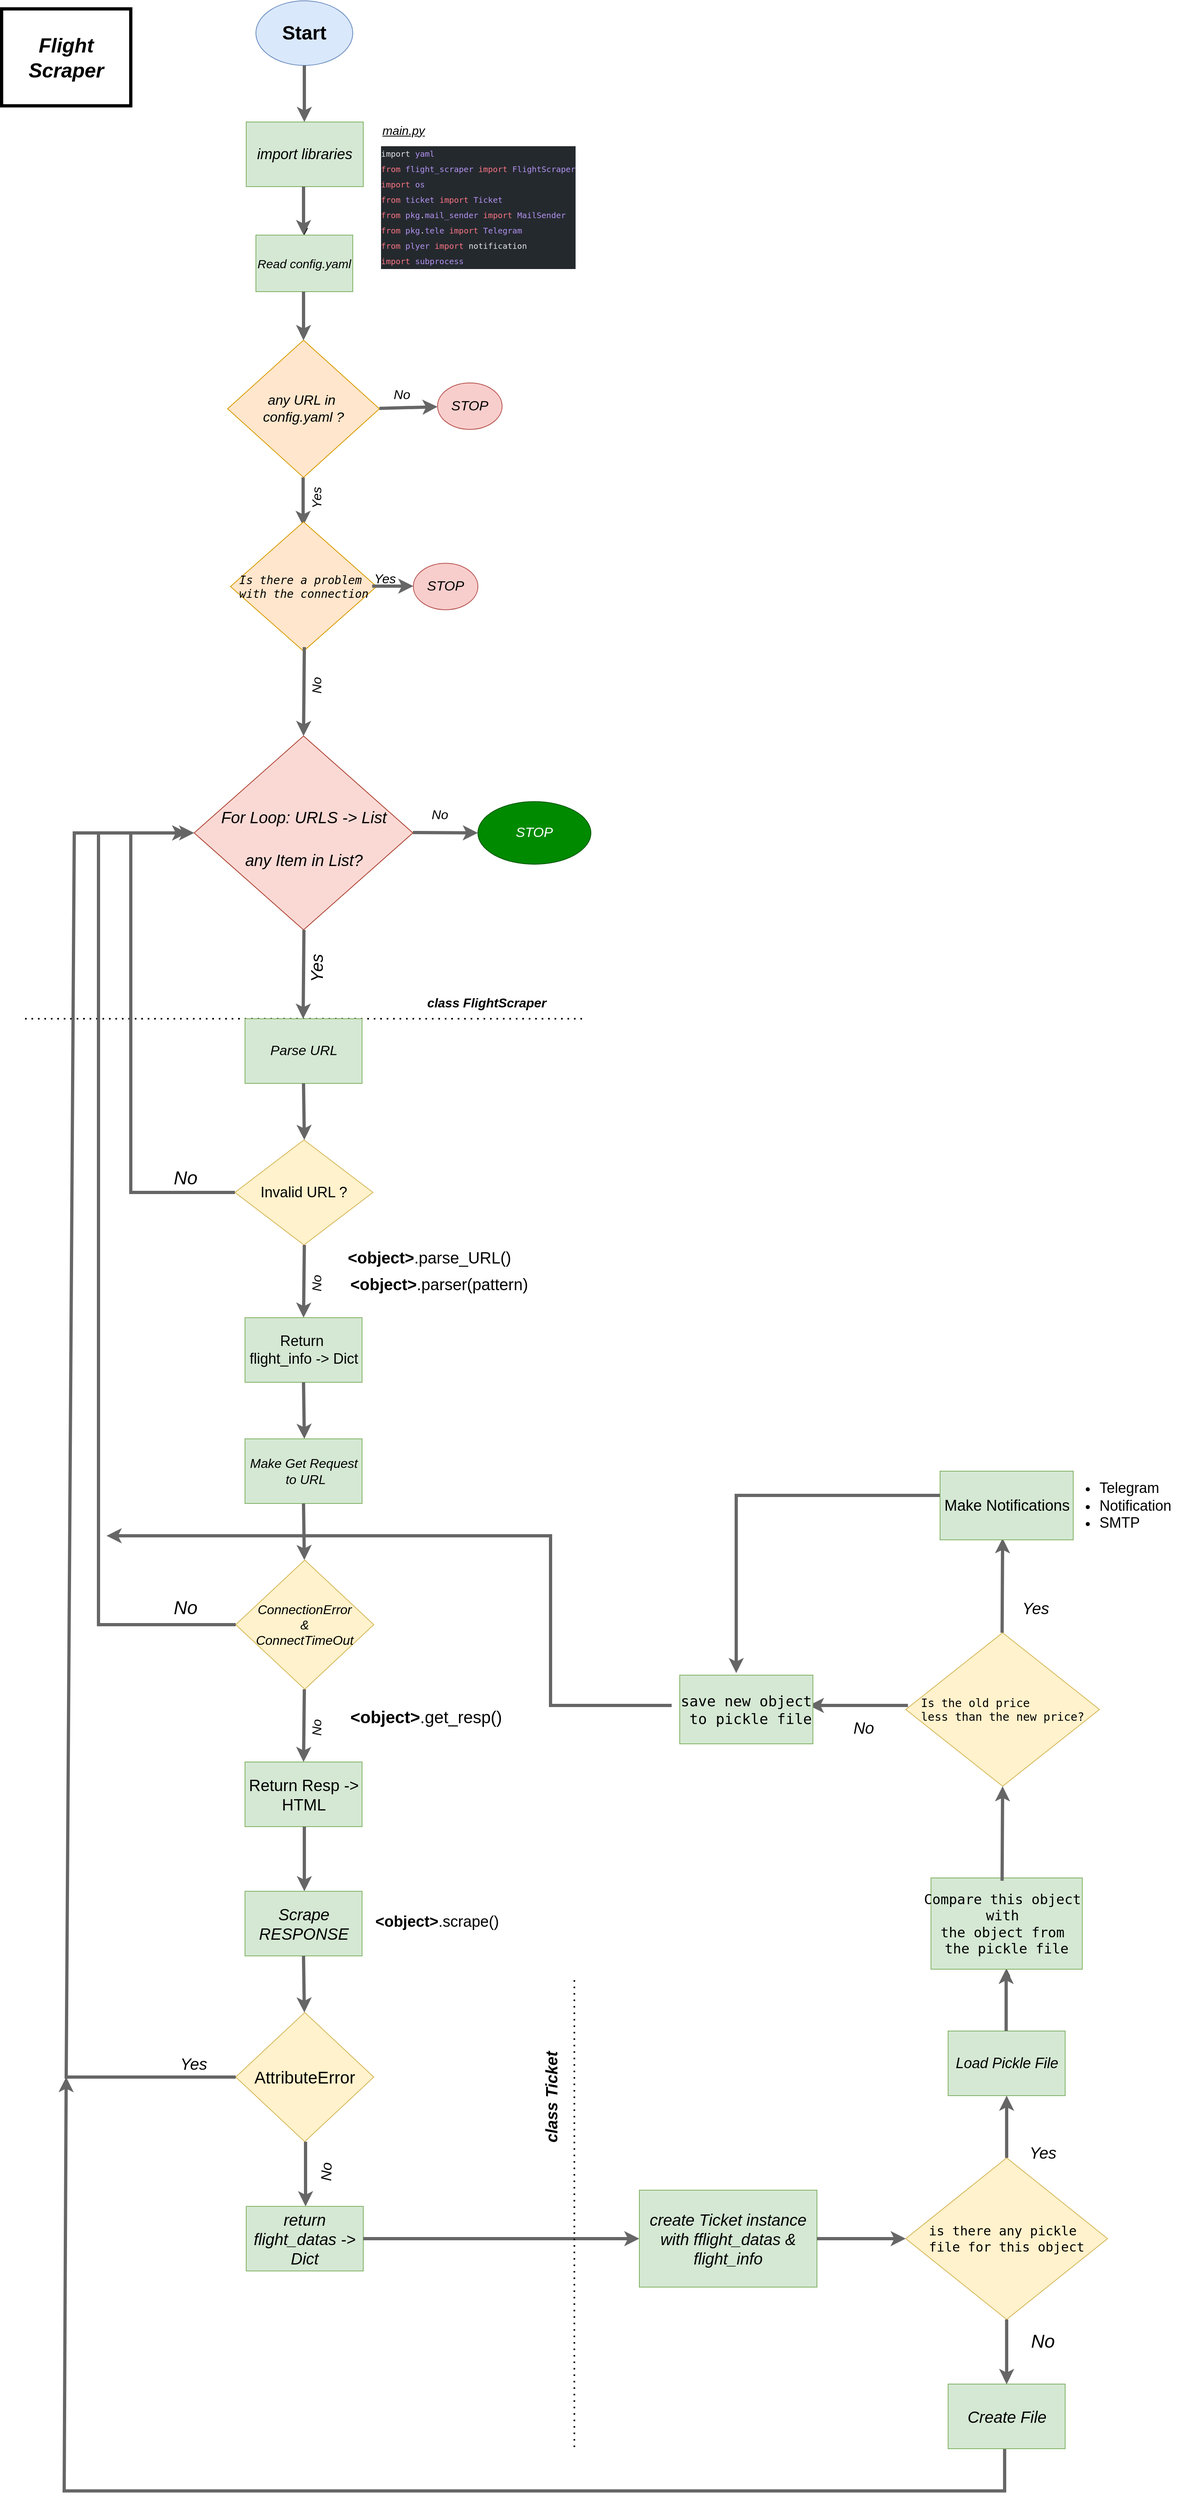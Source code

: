 <mxfile version="21.6.8" type="google">
  <diagram name="Page-1" id="2a216829-ef6e-dabb-86c1-c78162f3ba2b">
    <mxGraphModel dx="1793" dy="943" grid="1" gridSize="10" guides="1" tooltips="1" connect="1" arrows="1" fold="1" page="1" pageScale="1" pageWidth="850" pageHeight="1100" background="none" math="0" shadow="0">
      <root>
        <mxCell id="0" />
        <mxCell id="1" parent="0" />
        <mxCell id="QVT9r7TfIq9OLSZIdiuD-1" value="&lt;h2 style=&quot;font-size: 19px;&quot;&gt;&lt;font style=&quot;font-size: 24px;&quot;&gt;Start&lt;/font&gt;&lt;/h2&gt;" style="ellipse;whiteSpace=wrap;html=1;fillColor=#dae8fc;strokeColor=#6c8ebf;" vertex="1" parent="1">
          <mxGeometry x="365" y="20" width="120" height="80" as="geometry" />
        </mxCell>
        <mxCell id="QVT9r7TfIq9OLSZIdiuD-2" value="" style="endArrow=classic;html=1;rounded=0;exitX=0.5;exitY=1;exitDx=0;exitDy=0;fillColor=#f5f5f5;strokeColor=#666666;strokeWidth=4;" edge="1" parent="1" source="QVT9r7TfIq9OLSZIdiuD-1">
          <mxGeometry width="50" height="50" relative="1" as="geometry">
            <mxPoint x="370" y="300" as="sourcePoint" />
            <mxPoint x="425" y="170" as="targetPoint" />
          </mxGeometry>
        </mxCell>
        <mxCell id="QVT9r7TfIq9OLSZIdiuD-8" value="" style="edgeStyle=orthogonalEdgeStyle;rounded=0;orthogonalLoop=1;jettySize=auto;html=1;" edge="1" parent="1" source="QVT9r7TfIq9OLSZIdiuD-3" target="QVT9r7TfIq9OLSZIdiuD-6">
          <mxGeometry relative="1" as="geometry" />
        </mxCell>
        <mxCell id="QVT9r7TfIq9OLSZIdiuD-3" value="&lt;font style=&quot;font-size: 18px;&quot;&gt;&lt;i&gt;import libraries&lt;/i&gt;&lt;/font&gt;" style="rounded=0;whiteSpace=wrap;html=1;fillColor=#d5e8d4;strokeColor=#82b366;" vertex="1" parent="1">
          <mxGeometry x="353" y="170" width="145" height="80" as="geometry" />
        </mxCell>
        <mxCell id="QVT9r7TfIq9OLSZIdiuD-4" value="" style="endArrow=classic;html=1;rounded=0;exitX=0.5;exitY=1;exitDx=0;exitDy=0;fillColor=#f5f5f5;strokeColor=#666666;strokeWidth=4;" edge="1" parent="1">
          <mxGeometry width="50" height="50" relative="1" as="geometry">
            <mxPoint x="424" y="250" as="sourcePoint" />
            <mxPoint x="424" y="310" as="targetPoint" />
          </mxGeometry>
        </mxCell>
        <mxCell id="QVT9r7TfIq9OLSZIdiuD-5" value="&lt;h1 align=&quot;center&quot;&gt;&lt;font size=&quot;1&quot;&gt;&lt;i style=&quot;font-size: 25px;&quot;&gt;Flight Scraper&lt;/i&gt;&lt;/font&gt;&lt;/h1&gt;" style="text;align=center;verticalAlign=middle;spacingLeft=4;spacingRight=4;overflow=hidden;points=[[0,0.5],[1,0.5]];portConstraint=eastwest;rotatable=0;whiteSpace=wrap;html=1;strokeWidth=4;strokeColor=default;" vertex="1" parent="1">
          <mxGeometry x="50" y="30" width="160" height="120" as="geometry" />
        </mxCell>
        <mxCell id="QVT9r7TfIq9OLSZIdiuD-11" value="" style="edgeStyle=orthogonalEdgeStyle;rounded=0;orthogonalLoop=1;jettySize=auto;html=1;" edge="1" parent="1" source="QVT9r7TfIq9OLSZIdiuD-6" target="QVT9r7TfIq9OLSZIdiuD-7">
          <mxGeometry relative="1" as="geometry" />
        </mxCell>
        <mxCell id="QVT9r7TfIq9OLSZIdiuD-6" value="&lt;i style=&quot;font-size: 15px;&quot;&gt;Read config.yaml&lt;br&gt;&lt;/i&gt;" style="rounded=0;whiteSpace=wrap;html=1;fillColor=#d5e8d4;strokeColor=#82b366;" vertex="1" parent="1">
          <mxGeometry x="365" y="310" width="120" height="70" as="geometry" />
        </mxCell>
        <mxCell id="QVT9r7TfIq9OLSZIdiuD-7" value="&lt;div style=&quot;font-size: 17px;&quot;&gt;&lt;font style=&quot;font-size: 17px;&quot;&gt;&lt;i&gt;&lt;font style=&quot;font-size: 17px;&quot;&gt;any URL in&amp;nbsp;&lt;/font&gt;&lt;/i&gt;&lt;/font&gt;&lt;/div&gt;&lt;div style=&quot;font-size: 17px;&quot;&gt;&lt;font style=&quot;font-size: 17px;&quot;&gt;&lt;i&gt;&lt;font style=&quot;font-size: 17px;&quot;&gt;config.yaml ?&lt;/font&gt;&lt;/i&gt;&lt;/font&gt;&lt;/div&gt;" style="rhombus;whiteSpace=wrap;html=1;fillColor=#ffe6cc;strokeColor=#d79b00;" vertex="1" parent="1">
          <mxGeometry x="330" y="440" width="188" height="170" as="geometry" />
        </mxCell>
        <mxCell id="QVT9r7TfIq9OLSZIdiuD-9" value="" style="endArrow=classic;html=1;rounded=0;exitX=0.5;exitY=1;exitDx=0;exitDy=0;fillColor=#f5f5f5;strokeColor=#666666;strokeWidth=4;" edge="1" parent="1">
          <mxGeometry width="50" height="50" relative="1" as="geometry">
            <mxPoint x="424" y="380" as="sourcePoint" />
            <mxPoint x="424" y="440" as="targetPoint" />
          </mxGeometry>
        </mxCell>
        <mxCell id="QVT9r7TfIq9OLSZIdiuD-12" value="" style="endArrow=classic;html=1;rounded=0;exitX=0.5;exitY=1;exitDx=0;exitDy=0;fillColor=#f5f5f5;strokeColor=#666666;strokeWidth=4;entryX=1;entryY=0.75;entryDx=0;entryDy=0;" edge="1" parent="1">
          <mxGeometry width="50" height="50" relative="1" as="geometry">
            <mxPoint x="518" y="524.5" as="sourcePoint" />
            <mxPoint x="590" y="522.5" as="targetPoint" />
          </mxGeometry>
        </mxCell>
        <mxCell id="QVT9r7TfIq9OLSZIdiuD-16" value="&lt;font style=&quot;font-size: 17px;&quot;&gt;&lt;i&gt;STOP&lt;/i&gt;&lt;/font&gt;" style="ellipse;whiteSpace=wrap;html=1;fillColor=#f8cecc;strokeColor=#b85450;" vertex="1" parent="1">
          <mxGeometry x="590" y="493" width="80" height="57.5" as="geometry" />
        </mxCell>
        <mxCell id="QVT9r7TfIq9OLSZIdiuD-17" value="&lt;div style=&quot;color: rgb(225, 228, 232); background-color: rgb(36, 41, 46); font-family: &amp;quot;Droid Sans Mono&amp;quot;, &amp;quot;monospace&amp;quot;, monospace; font-weight: normal; line-height: 19px; font-size: 10px;&quot;&gt;&lt;div align=&quot;left&quot;&gt;&lt;font style=&quot;font-size: 10px;&quot;&gt;import&lt;span style=&quot;color: #e1e4e8;&quot;&gt; &lt;/span&gt;&lt;span style=&quot;color: #b392f0;&quot;&gt;yaml&lt;/span&gt;&lt;/font&gt;&lt;/div&gt;&lt;div align=&quot;left&quot;&gt;&lt;font style=&quot;font-size: 10px;&quot;&gt;&lt;span style=&quot;color: #f97583;&quot;&gt;from&lt;/span&gt;&lt;span style=&quot;color: #e1e4e8;&quot;&gt; &lt;/span&gt;&lt;span style=&quot;color: #b392f0;&quot;&gt;flight_scraper&lt;/span&gt;&lt;span style=&quot;color: #e1e4e8;&quot;&gt; &lt;/span&gt;&lt;span style=&quot;color: #f97583;&quot;&gt;import&lt;/span&gt;&lt;span style=&quot;color: #e1e4e8;&quot;&gt; &lt;/span&gt;&lt;span style=&quot;color: #b392f0;&quot;&gt;FlightScraper&lt;/span&gt;&lt;/font&gt;&lt;/div&gt;&lt;div align=&quot;left&quot;&gt;&lt;font style=&quot;font-size: 10px;&quot;&gt;&lt;span style=&quot;color: #f97583;&quot;&gt;import&lt;/span&gt;&lt;span style=&quot;color: #e1e4e8;&quot;&gt; &lt;/span&gt;&lt;span style=&quot;color: #b392f0;&quot;&gt;os&lt;/span&gt;&lt;/font&gt;&lt;/div&gt;&lt;div align=&quot;left&quot;&gt;&lt;font style=&quot;font-size: 10px;&quot;&gt;&lt;span style=&quot;color: #f97583;&quot;&gt;from&lt;/span&gt;&lt;span style=&quot;color: #e1e4e8;&quot;&gt; &lt;/span&gt;&lt;span style=&quot;color: #b392f0;&quot;&gt;ticket&lt;/span&gt;&lt;span style=&quot;color: #e1e4e8;&quot;&gt; &lt;/span&gt;&lt;span style=&quot;color: #f97583;&quot;&gt;import&lt;/span&gt;&lt;span style=&quot;color: #e1e4e8;&quot;&gt; &lt;/span&gt;&lt;span style=&quot;color: #b392f0;&quot;&gt;Ticket&lt;/span&gt;&lt;/font&gt;&lt;/div&gt;&lt;div align=&quot;left&quot;&gt;&lt;font style=&quot;font-size: 10px;&quot;&gt;&lt;span style=&quot;color: #f97583;&quot;&gt;from&lt;/span&gt;&lt;span style=&quot;color: #e1e4e8;&quot;&gt; &lt;/span&gt;&lt;span style=&quot;color: #b392f0;&quot;&gt;pkg&lt;/span&gt;&lt;span style=&quot;color: #e1e4e8;&quot;&gt;.&lt;/span&gt;&lt;span style=&quot;color: #b392f0;&quot;&gt;mail_sender&lt;/span&gt;&lt;span style=&quot;color: #e1e4e8;&quot;&gt; &lt;/span&gt;&lt;span style=&quot;color: #f97583;&quot;&gt;import&lt;/span&gt;&lt;span style=&quot;color: #e1e4e8;&quot;&gt; &lt;/span&gt;&lt;span style=&quot;color: #b392f0;&quot;&gt;MailSender&lt;/span&gt;&lt;/font&gt;&lt;/div&gt;&lt;div align=&quot;left&quot;&gt;&lt;font style=&quot;font-size: 10px;&quot;&gt;&lt;span style=&quot;color: #f97583;&quot;&gt;from&lt;/span&gt;&lt;span style=&quot;color: #e1e4e8;&quot;&gt; &lt;/span&gt;&lt;span style=&quot;color: #b392f0;&quot;&gt;pkg&lt;/span&gt;&lt;span style=&quot;color: #e1e4e8;&quot;&gt;.&lt;/span&gt;&lt;span style=&quot;color: #b392f0;&quot;&gt;tele&lt;/span&gt;&lt;span style=&quot;color: #e1e4e8;&quot;&gt; &lt;/span&gt;&lt;span style=&quot;color: #f97583;&quot;&gt;import&lt;/span&gt;&lt;span style=&quot;color: #e1e4e8;&quot;&gt; &lt;/span&gt;&lt;span style=&quot;color: #b392f0;&quot;&gt;Telegram&lt;/span&gt;&lt;/font&gt;&lt;/div&gt;&lt;div align=&quot;left&quot;&gt;&lt;font style=&quot;font-size: 10px;&quot;&gt;&lt;span style=&quot;color: #f97583;&quot;&gt;from&lt;/span&gt;&lt;span style=&quot;color: #e1e4e8;&quot;&gt; &lt;/span&gt;&lt;span style=&quot;color: #b392f0;&quot;&gt;plyer&lt;/span&gt;&lt;span style=&quot;color: #e1e4e8;&quot;&gt; &lt;/span&gt;&lt;span style=&quot;color: #f97583;&quot;&gt;import&lt;/span&gt;&lt;span style=&quot;color: #e1e4e8;&quot;&gt; &lt;/span&gt;&lt;span style=&quot;color: #e1e4e8;&quot;&gt;notification&lt;/span&gt;&lt;/font&gt;&lt;/div&gt;&lt;div align=&quot;left&quot;&gt;&lt;font style=&quot;font-size: 10px;&quot;&gt;&lt;span style=&quot;color: #f97583;&quot;&gt;import&lt;/span&gt;&lt;span style=&quot;color: #e1e4e8;&quot;&gt; &lt;/span&gt;&lt;span style=&quot;color: #b392f0;&quot;&gt;subprocess&lt;/span&gt;&lt;/font&gt;&lt;/div&gt;&lt;/div&gt;" style="text;html=1;align=center;verticalAlign=middle;whiteSpace=wrap;rounded=0;" vertex="1" parent="1">
          <mxGeometry x="447.5" y="270" width="385" height="10" as="geometry" />
        </mxCell>
        <mxCell id="QVT9r7TfIq9OLSZIdiuD-19" value="&lt;font size=&quot;1&quot;&gt;&lt;i style=&quot;font-size: 16px;&quot;&gt;Yes&lt;/i&gt;&lt;/font&gt;" style="text;html=1;strokeColor=none;fillColor=none;align=center;verticalAlign=middle;whiteSpace=wrap;rounded=0;rotation=-90;" vertex="1" parent="1">
          <mxGeometry x="400" y="620" width="80" height="30" as="geometry" />
        </mxCell>
        <mxCell id="QVT9r7TfIq9OLSZIdiuD-20" value="" style="endArrow=classic;html=1;rounded=0;exitX=0.5;exitY=1;exitDx=0;exitDy=0;fillColor=#f5f5f5;strokeColor=#666666;strokeWidth=4;" edge="1" parent="1">
          <mxGeometry width="50" height="50" relative="1" as="geometry">
            <mxPoint x="423.5" y="610" as="sourcePoint" />
            <mxPoint x="423.5" y="670" as="targetPoint" />
          </mxGeometry>
        </mxCell>
        <mxCell id="QVT9r7TfIq9OLSZIdiuD-22" value="&lt;font style=&quot;font-size: 15px;&quot;&gt;&lt;i&gt;&lt;u&gt;main.py&lt;/u&gt;&lt;/i&gt;&lt;/font&gt;" style="text;html=1;strokeColor=none;fillColor=none;align=center;verticalAlign=middle;whiteSpace=wrap;rounded=0;" vertex="1" parent="1">
          <mxGeometry x="518" y="160" width="60" height="40" as="geometry" />
        </mxCell>
        <mxCell id="QVT9r7TfIq9OLSZIdiuD-23" value="" style="endArrow=none;dashed=1;html=1;dashPattern=1 3;strokeWidth=2;rounded=0;" edge="1" parent="1">
          <mxGeometry width="50" height="50" relative="1" as="geometry">
            <mxPoint x="79" y="1280" as="sourcePoint" />
            <mxPoint x="769" y="1280" as="targetPoint" />
          </mxGeometry>
        </mxCell>
        <mxCell id="QVT9r7TfIq9OLSZIdiuD-24" value="&lt;h2&gt;&lt;b&gt;&lt;i&gt;&lt;font style=&quot;font-size: 16px;&quot;&gt;class FlightScraper&lt;/font&gt;&lt;/i&gt;&lt;/b&gt;&lt;/h2&gt;" style="text;html=1;strokeColor=none;fillColor=none;align=center;verticalAlign=middle;whiteSpace=wrap;rounded=0;" vertex="1" parent="1">
          <mxGeometry x="550" y="1244.5" width="202" height="30" as="geometry" />
        </mxCell>
        <mxCell id="QVT9r7TfIq9OLSZIdiuD-25" value="&lt;pre dir=&quot;ltr&quot; style=&quot;text-align: left; font-size: 14px;&quot; id=&quot;tw-target-text&quot; data-placeholder=&quot;Translation&quot; class=&quot;tw-data-text tw-text-large tw-ta&quot;&gt;&lt;i&gt;&lt;font style=&quot;font-size: 14px;&quot;&gt;Is there a problem &lt;br&gt;with the connection&lt;/font&gt;&lt;/i&gt;&lt;/pre&gt;" style="rhombus;whiteSpace=wrap;html=1;fillColor=#ffe6cc;strokeColor=#d79b00;" vertex="1" parent="1">
          <mxGeometry x="333.5" y="665" width="181" height="160" as="geometry" />
        </mxCell>
        <mxCell id="QVT9r7TfIq9OLSZIdiuD-27" value="&lt;font size=&quot;1&quot;&gt;&lt;i style=&quot;font-size: 16px;&quot;&gt;Yes&lt;/i&gt;&lt;/font&gt;" style="text;html=1;strokeColor=none;fillColor=none;align=center;verticalAlign=middle;whiteSpace=wrap;rounded=0;rotation=0;" vertex="1" parent="1">
          <mxGeometry x="485" y="730" width="80" height="10" as="geometry" />
        </mxCell>
        <mxCell id="QVT9r7TfIq9OLSZIdiuD-28" value="" style="endArrow=classic;html=1;rounded=0;exitX=0.5;exitY=1;exitDx=0;exitDy=0;fillColor=#f5f5f5;strokeColor=#666666;strokeWidth=4;" edge="1" parent="1">
          <mxGeometry width="50" height="50" relative="1" as="geometry">
            <mxPoint x="509" y="744.5" as="sourcePoint" />
            <mxPoint x="560" y="744.5" as="targetPoint" />
          </mxGeometry>
        </mxCell>
        <mxCell id="QVT9r7TfIq9OLSZIdiuD-30" value="&lt;font style=&quot;font-size: 17px;&quot;&gt;&lt;i&gt;STOP&lt;/i&gt;&lt;/font&gt;" style="ellipse;whiteSpace=wrap;html=1;fillColor=#f8cecc;strokeColor=#b85450;" vertex="1" parent="1">
          <mxGeometry x="560" y="716.25" width="80" height="57.5" as="geometry" />
        </mxCell>
        <mxCell id="QVT9r7TfIq9OLSZIdiuD-31" value="&lt;font size=&quot;1&quot;&gt;&lt;i style=&quot;font-size: 21px;&quot;&gt;Yes&lt;/i&gt;&lt;/font&gt;" style="text;html=1;strokeColor=none;fillColor=none;align=center;verticalAlign=middle;whiteSpace=wrap;rounded=0;rotation=-90;" vertex="1" parent="1">
          <mxGeometry x="412.25" y="1210" width="55.5" height="14.5" as="geometry" />
        </mxCell>
        <mxCell id="QVT9r7TfIq9OLSZIdiuD-32" value="" style="endArrow=classic;html=1;rounded=0;exitX=0.5;exitY=1;exitDx=0;exitDy=0;fillColor=#f5f5f5;strokeColor=#666666;strokeWidth=4;entryX=0.5;entryY=0;entryDx=0;entryDy=0;" edge="1" parent="1" target="QVT9r7TfIq9OLSZIdiuD-36">
          <mxGeometry width="50" height="50" relative="1" as="geometry">
            <mxPoint x="425" y="820" as="sourcePoint" />
            <mxPoint x="425" y="880" as="targetPoint" />
          </mxGeometry>
        </mxCell>
        <mxCell id="QVT9r7TfIq9OLSZIdiuD-35" value="&lt;font size=&quot;1&quot;&gt;&lt;i style=&quot;font-size: 16px;&quot;&gt;No&lt;/i&gt;&lt;/font&gt;" style="text;html=1;strokeColor=none;fillColor=none;align=center;verticalAlign=middle;whiteSpace=wrap;rounded=0;rotation=0;" vertex="1" parent="1">
          <mxGeometry x="518" y="500" width="55.5" height="14.5" as="geometry" />
        </mxCell>
        <mxCell id="QVT9r7TfIq9OLSZIdiuD-36" value="&lt;h3&gt;&lt;i&gt;&lt;span style=&quot;font-weight: normal;&quot;&gt;&lt;font style=&quot;font-size: 20px;&quot;&gt;For Loop: URLS -&amp;gt; List&lt;br&gt;&lt;/font&gt;&lt;/span&gt;&lt;/i&gt;&lt;/h3&gt;&lt;div&gt;&lt;br&gt;&lt;/div&gt;&lt;div style=&quot;font-size: 20px;&quot;&gt;&lt;i&gt;any Item in List?&lt;/i&gt;&lt;br&gt;&lt;/div&gt;" style="rhombus;whiteSpace=wrap;html=1;fillColor=#fad9d5;strokeColor=#ae4132;" vertex="1" parent="1">
          <mxGeometry x="288.5" y="930" width="271" height="240" as="geometry" />
        </mxCell>
        <mxCell id="QVT9r7TfIq9OLSZIdiuD-40" value="" style="endArrow=classic;html=1;rounded=0;exitX=0.5;exitY=1;exitDx=0;exitDy=0;fillColor=#f5f5f5;strokeColor=#666666;strokeWidth=4;" edge="1" parent="1">
          <mxGeometry width="50" height="50" relative="1" as="geometry">
            <mxPoint x="559.5" y="1049.5" as="sourcePoint" />
            <mxPoint x="640" y="1050" as="targetPoint" />
          </mxGeometry>
        </mxCell>
        <mxCell id="QVT9r7TfIq9OLSZIdiuD-42" value="&lt;font style=&quot;font-size: 17px;&quot;&gt;&lt;i&gt;STOP&lt;/i&gt;&lt;/font&gt;" style="ellipse;whiteSpace=wrap;html=1;fillColor=#008a00;strokeColor=#005700;fontColor=#ffffff;" vertex="1" parent="1">
          <mxGeometry x="640" y="1011.25" width="140" height="77.5" as="geometry" />
        </mxCell>
        <mxCell id="QVT9r7TfIq9OLSZIdiuD-43" value="" style="endArrow=classic;html=1;rounded=0;exitX=0.5;exitY=1;exitDx=0;exitDy=0;fillColor=#f5f5f5;strokeColor=#666666;strokeWidth=4;entryX=0.5;entryY=0;entryDx=0;entryDy=0;" edge="1" parent="1">
          <mxGeometry width="50" height="50" relative="1" as="geometry">
            <mxPoint x="424.5" y="1170" as="sourcePoint" />
            <mxPoint x="423.5" y="1280" as="targetPoint" />
          </mxGeometry>
        </mxCell>
        <mxCell id="QVT9r7TfIq9OLSZIdiuD-51" value="&lt;font size=&quot;1&quot;&gt;&lt;i style=&quot;font-size: 16px;&quot;&gt;No&lt;/i&gt;&lt;/font&gt;" style="text;html=1;strokeColor=none;fillColor=none;align=center;verticalAlign=middle;whiteSpace=wrap;rounded=0;rotation=-90;" vertex="1" parent="1">
          <mxGeometry x="412.25" y="860" width="55.5" height="14.5" as="geometry" />
        </mxCell>
        <mxCell id="QVT9r7TfIq9OLSZIdiuD-52" value="&lt;font style=&quot;font-size: 17px;&quot;&gt;&lt;i&gt;Parse URL&lt;br&gt;&lt;/i&gt;&lt;/font&gt;" style="rounded=0;whiteSpace=wrap;html=1;fillColor=#d5e8d4;strokeColor=#82b366;" vertex="1" parent="1">
          <mxGeometry x="351.5" y="1280" width="145" height="80" as="geometry" />
        </mxCell>
        <mxCell id="QVT9r7TfIq9OLSZIdiuD-53" value="&lt;font style=&quot;font-size: 18px;&quot;&gt;Invalid URL ?&lt;/font&gt;" style="rhombus;whiteSpace=wrap;html=1;fillColor=#fff2cc;strokeColor=#d6b656;" vertex="1" parent="1">
          <mxGeometry x="339" y="1430" width="171" height="130" as="geometry" />
        </mxCell>
        <mxCell id="QVT9r7TfIq9OLSZIdiuD-54" value="" style="endArrow=classic;html=1;rounded=0;fillColor=#f5f5f5;strokeColor=#666666;strokeWidth=4;exitX=0.5;exitY=1;exitDx=0;exitDy=0;" edge="1" parent="1" source="QVT9r7TfIq9OLSZIdiuD-52">
          <mxGeometry width="50" height="50" relative="1" as="geometry">
            <mxPoint x="425" y="1370" as="sourcePoint" />
            <mxPoint x="425" y="1430" as="targetPoint" />
          </mxGeometry>
        </mxCell>
        <mxCell id="QVT9r7TfIq9OLSZIdiuD-55" value="&lt;font size=&quot;1&quot;&gt;&lt;i style=&quot;font-size: 16px;&quot;&gt;No&lt;/i&gt;&lt;/font&gt;" style="text;html=1;strokeColor=none;fillColor=none;align=center;verticalAlign=middle;whiteSpace=wrap;rounded=0;rotation=0;" vertex="1" parent="1">
          <mxGeometry x="565" y="1020" width="55.5" height="14.5" as="geometry" />
        </mxCell>
        <mxCell id="QVT9r7TfIq9OLSZIdiuD-60" value="" style="endArrow=classic;html=1;rounded=0;exitX=0.5;exitY=1;exitDx=0;exitDy=0;fillColor=#f5f5f5;strokeColor=#666666;strokeWidth=4;" edge="1" parent="1">
          <mxGeometry width="50" height="50" relative="1" as="geometry">
            <mxPoint x="425" y="1560" as="sourcePoint" />
            <mxPoint x="424" y="1650" as="targetPoint" />
          </mxGeometry>
        </mxCell>
        <mxCell id="QVT9r7TfIq9OLSZIdiuD-61" value="&lt;font size=&quot;1&quot;&gt;&lt;i style=&quot;font-size: 16px;&quot;&gt;No&lt;/i&gt;&lt;/font&gt;" style="text;html=1;strokeColor=none;fillColor=none;align=center;verticalAlign=middle;whiteSpace=wrap;rounded=0;rotation=-90;" vertex="1" parent="1">
          <mxGeometry x="412.25" y="1600" width="55.5" height="14.5" as="geometry" />
        </mxCell>
        <mxCell id="QVT9r7TfIq9OLSZIdiuD-63" value="&lt;div style=&quot;font-size: 18px;&quot;&gt;&lt;font style=&quot;font-size: 18px;&quot;&gt;&lt;font style=&quot;font-size: 18px;&quot;&gt;Return&lt;/font&gt;&amp;nbsp;&lt;/font&gt;&lt;/div&gt;&lt;div style=&quot;font-size: 18px;&quot;&gt;&lt;font style=&quot;font-size: 18px;&quot;&gt;flight_info -&amp;gt; Dict&lt;/font&gt;&lt;/div&gt;" style="rounded=0;whiteSpace=wrap;html=1;fillColor=#d5e8d4;strokeColor=#82b366;" vertex="1" parent="1">
          <mxGeometry x="351.5" y="1650" width="145" height="80" as="geometry" />
        </mxCell>
        <mxCell id="QVT9r7TfIq9OLSZIdiuD-65" value="" style="endArrow=classic;html=1;rounded=0;fillColor=#f5f5f5;strokeColor=#666666;strokeWidth=4;exitX=0.5;exitY=1;exitDx=0;exitDy=0;" edge="1" parent="1">
          <mxGeometry width="50" height="50" relative="1" as="geometry">
            <mxPoint x="424" y="1730" as="sourcePoint" />
            <mxPoint x="425" y="1800" as="targetPoint" />
          </mxGeometry>
        </mxCell>
        <mxCell id="QVT9r7TfIq9OLSZIdiuD-66" value="&lt;div style=&quot;font-size: 16px;&quot;&gt;&lt;font style=&quot;font-size: 16px;&quot;&gt;&lt;i&gt;&lt;font style=&quot;font-size: 16px;&quot;&gt;Make Get Request&lt;/font&gt;&lt;/i&gt;&lt;/font&gt;&lt;/div&gt;&lt;div style=&quot;font-size: 16px;&quot;&gt;&lt;font style=&quot;font-size: 16px;&quot;&gt;&lt;i&gt;&lt;font style=&quot;font-size: 16px;&quot;&gt;&amp;nbsp;to URL&lt;/font&gt;&lt;/i&gt;&lt;/font&gt;&lt;/div&gt;" style="rounded=0;whiteSpace=wrap;html=1;fillColor=#d5e8d4;strokeColor=#82b366;" vertex="1" parent="1">
          <mxGeometry x="351.5" y="1800" width="145" height="80" as="geometry" />
        </mxCell>
        <mxCell id="QVT9r7TfIq9OLSZIdiuD-67" value="&lt;font style=&quot;font-size: 20px;&quot;&gt;&lt;b&gt;&amp;lt;object&amp;gt;&lt;/b&gt;.parse_URL()&lt;/font&gt;" style="text;html=1;strokeColor=none;fillColor=none;align=center;verticalAlign=middle;whiteSpace=wrap;rounded=0;" vertex="1" parent="1">
          <mxGeometry x="550" y="1560" width="60" height="30" as="geometry" />
        </mxCell>
        <mxCell id="QVT9r7TfIq9OLSZIdiuD-69" value="&lt;font style=&quot;font-size: 20px;&quot;&gt;&lt;b&gt;&amp;lt;object&amp;gt;&lt;/b&gt;.parser(pattern)&lt;/font&gt;" style="text;whiteSpace=wrap;html=1;" vertex="1" parent="1">
          <mxGeometry x="480" y="1590" width="200" height="40" as="geometry" />
        </mxCell>
        <mxCell id="QVT9r7TfIq9OLSZIdiuD-71" value="&lt;div style=&quot;font-size: 16px;&quot;&gt;&lt;i&gt;&lt;font style=&quot;font-size: 16px;&quot;&gt;ConnectionError&lt;/font&gt;&lt;/i&gt;&lt;/div&gt;&lt;div style=&quot;font-size: 16px;&quot;&gt;&lt;i&gt;&lt;font style=&quot;font-size: 16px;&quot;&gt;&amp;amp;&lt;/font&gt;&lt;/i&gt;&lt;/div&gt;&lt;div style=&quot;font-size: 16px;&quot;&gt;&lt;i&gt;&lt;font style=&quot;font-size: 16px;&quot;&gt;Connec&lt;/font&gt;&lt;font style=&quot;font-size: 16px;&quot;&gt;t&lt;/font&gt;&lt;font style=&quot;font-size: 16px;&quot;&gt;TimeOut&lt;font style=&quot;font-size: 16px;&quot;&gt;&lt;br&gt;&lt;/font&gt;&lt;/font&gt;&lt;/i&gt;&lt;/div&gt;" style="rhombus;whiteSpace=wrap;html=1;fillColor=#fff2cc;strokeColor=#d6b656;" vertex="1" parent="1">
          <mxGeometry x="340" y="1950" width="171" height="160" as="geometry" />
        </mxCell>
        <mxCell id="QVT9r7TfIq9OLSZIdiuD-72" value="" style="endArrow=classic;html=1;rounded=0;fillColor=#f5f5f5;strokeColor=#666666;strokeWidth=4;exitX=0.5;exitY=1;exitDx=0;exitDy=0;" edge="1" parent="1">
          <mxGeometry width="50" height="50" relative="1" as="geometry">
            <mxPoint x="424" y="1880" as="sourcePoint" />
            <mxPoint x="425" y="1950" as="targetPoint" />
          </mxGeometry>
        </mxCell>
        <mxCell id="QVT9r7TfIq9OLSZIdiuD-76" value="" style="endArrow=classic;html=1;rounded=0;exitX=0.5;exitY=1;exitDx=0;exitDy=0;fillColor=#f5f5f5;strokeColor=#666666;strokeWidth=4;" edge="1" parent="1">
          <mxGeometry width="50" height="50" relative="1" as="geometry">
            <mxPoint x="425" y="2110" as="sourcePoint" />
            <mxPoint x="424" y="2200" as="targetPoint" />
          </mxGeometry>
        </mxCell>
        <mxCell id="QVT9r7TfIq9OLSZIdiuD-77" value="&lt;font size=&quot;1&quot;&gt;&lt;i style=&quot;font-size: 16px;&quot;&gt;No&lt;/i&gt;&lt;/font&gt;" style="text;html=1;strokeColor=none;fillColor=none;align=center;verticalAlign=middle;whiteSpace=wrap;rounded=0;rotation=-90;" vertex="1" parent="1">
          <mxGeometry x="412.25" y="2150" width="55.5" height="14.5" as="geometry" />
        </mxCell>
        <mxCell id="QVT9r7TfIq9OLSZIdiuD-78" value="&lt;font style=&quot;font-size: 20px;&quot;&gt;Return Resp -&amp;gt; HTML&lt;/font&gt;" style="rounded=0;whiteSpace=wrap;html=1;fillColor=#d5e8d4;strokeColor=#82b366;" vertex="1" parent="1">
          <mxGeometry x="351.5" y="2200" width="145" height="80" as="geometry" />
        </mxCell>
        <mxCell id="QVT9r7TfIq9OLSZIdiuD-79" value="&lt;font style=&quot;font-size: 21px;&quot;&gt;&lt;b&gt;&amp;lt;object&amp;gt;&lt;/b&gt;.get_resp()&lt;/font&gt;" style="text;whiteSpace=wrap;html=1;" vertex="1" parent="1">
          <mxGeometry x="480" y="2124.5" width="200" height="40" as="geometry" />
        </mxCell>
        <mxCell id="QVT9r7TfIq9OLSZIdiuD-80" value="" style="endArrow=classic;html=1;rounded=0;fillColor=#f5f5f5;strokeColor=#666666;strokeWidth=4;exitX=0.507;exitY=1;exitDx=0;exitDy=0;exitPerimeter=0;" edge="1" parent="1" source="QVT9r7TfIq9OLSZIdiuD-78">
          <mxGeometry width="50" height="50" relative="1" as="geometry">
            <mxPoint x="424" y="2290" as="sourcePoint" />
            <mxPoint x="425" y="2360" as="targetPoint" />
          </mxGeometry>
        </mxCell>
        <mxCell id="QVT9r7TfIq9OLSZIdiuD-81" value="&lt;font style=&quot;font-size: 20px;&quot;&gt;&lt;i&gt;Scrape RESPONSE&lt;/i&gt;&lt;/font&gt;" style="rounded=0;whiteSpace=wrap;html=1;fillColor=#d5e8d4;strokeColor=#82b366;" vertex="1" parent="1">
          <mxGeometry x="351.5" y="2360" width="145" height="80" as="geometry" />
        </mxCell>
        <mxCell id="QVT9r7TfIq9OLSZIdiuD-83" value="&lt;font style=&quot;font-size: 21px;&quot;&gt;AttributeError&lt;/font&gt;" style="rhombus;whiteSpace=wrap;html=1;fillColor=#fff2cc;strokeColor=#d6b656;" vertex="1" parent="1">
          <mxGeometry x="340" y="2510" width="171" height="160" as="geometry" />
        </mxCell>
        <mxCell id="QVT9r7TfIq9OLSZIdiuD-84" value="" style="endArrow=classic;html=1;rounded=0;fillColor=#f5f5f5;strokeColor=#666666;strokeWidth=4;exitX=0.5;exitY=1;exitDx=0;exitDy=0;" edge="1" parent="1">
          <mxGeometry width="50" height="50" relative="1" as="geometry">
            <mxPoint x="424" y="2440" as="sourcePoint" />
            <mxPoint x="425" y="2510" as="targetPoint" />
          </mxGeometry>
        </mxCell>
        <mxCell id="QVT9r7TfIq9OLSZIdiuD-89" value="" style="endArrow=classic;html=1;rounded=0;fillColor=#f5f5f5;strokeColor=#666666;strokeWidth=4;exitX=0;exitY=0.5;exitDx=0;exitDy=0;entryX=0;entryY=0.5;entryDx=0;entryDy=0;" edge="1" parent="1" source="QVT9r7TfIq9OLSZIdiuD-53" target="QVT9r7TfIq9OLSZIdiuD-36">
          <mxGeometry width="50" height="50" relative="1" as="geometry">
            <mxPoint x="250" y="1500" as="sourcePoint" />
            <mxPoint x="210" y="1050" as="targetPoint" />
            <Array as="points">
              <mxPoint x="210" y="1495" />
              <mxPoint x="210" y="1050" />
            </Array>
          </mxGeometry>
        </mxCell>
        <mxCell id="QVT9r7TfIq9OLSZIdiuD-90" value="" style="endArrow=classic;html=1;rounded=0;fillColor=#f5f5f5;strokeColor=#666666;strokeWidth=4;" edge="1" parent="1">
          <mxGeometry width="50" height="50" relative="1" as="geometry">
            <mxPoint x="340" y="2030" as="sourcePoint" />
            <mxPoint x="280" y="1050" as="targetPoint" />
            <Array as="points">
              <mxPoint x="170" y="2030" />
              <mxPoint x="170" y="1050" />
            </Array>
          </mxGeometry>
        </mxCell>
        <mxCell id="QVT9r7TfIq9OLSZIdiuD-91" value="&lt;font size=&quot;1&quot;&gt;&lt;i style=&quot;font-size: 23px;&quot;&gt;No&lt;/i&gt;&lt;/font&gt;" style="text;html=1;strokeColor=none;fillColor=none;align=center;verticalAlign=middle;whiteSpace=wrap;rounded=0;rotation=0;" vertex="1" parent="1">
          <mxGeometry x="250" y="2001.25" width="55.5" height="14.5" as="geometry" />
        </mxCell>
        <mxCell id="QVT9r7TfIq9OLSZIdiuD-93" value="&lt;font size=&quot;1&quot;&gt;&lt;i style=&quot;font-size: 23px;&quot;&gt;No&lt;/i&gt;&lt;/font&gt;" style="text;html=1;strokeColor=none;fillColor=none;align=center;verticalAlign=middle;whiteSpace=wrap;rounded=0;rotation=0;" vertex="1" parent="1">
          <mxGeometry x="250" y="1470" width="55.5" height="14.5" as="geometry" />
        </mxCell>
        <mxCell id="QVT9r7TfIq9OLSZIdiuD-94" value="" style="endArrow=classic;html=1;rounded=0;fillColor=#f5f5f5;strokeColor=#666666;strokeWidth=4;exitX=0;exitY=0.5;exitDx=0;exitDy=0;" edge="1" parent="1" source="QVT9r7TfIq9OLSZIdiuD-83">
          <mxGeometry width="50" height="50" relative="1" as="geometry">
            <mxPoint x="330" y="2590" as="sourcePoint" />
            <mxPoint x="280" y="1050" as="targetPoint" />
            <Array as="points">
              <mxPoint x="130" y="2590" />
              <mxPoint x="140" y="1050" />
            </Array>
          </mxGeometry>
        </mxCell>
        <mxCell id="QVT9r7TfIq9OLSZIdiuD-95" value="&lt;font size=&quot;1&quot;&gt;&lt;i style=&quot;font-size: 20px;&quot;&gt;Yes&lt;/i&gt;&lt;/font&gt;" style="text;html=1;strokeColor=none;fillColor=none;align=center;verticalAlign=middle;whiteSpace=wrap;rounded=0;rotation=0;" vertex="1" parent="1">
          <mxGeometry x="260" y="2565.75" width="55.5" height="14.5" as="geometry" />
        </mxCell>
        <mxCell id="QVT9r7TfIq9OLSZIdiuD-96" value="&lt;font style=&quot;font-size: 19px;&quot;&gt;&lt;b&gt;&amp;lt;object&amp;gt;&lt;/b&gt;.scrape()&lt;/font&gt;" style="text;whiteSpace=wrap;html=1;" vertex="1" parent="1">
          <mxGeometry x="511" y="2380" width="200" height="40" as="geometry" />
        </mxCell>
        <mxCell id="QVT9r7TfIq9OLSZIdiuD-97" value="" style="endArrow=classic;html=1;rounded=0;fillColor=#f5f5f5;strokeColor=#666666;strokeWidth=4;exitX=0.507;exitY=1;exitDx=0;exitDy=0;exitPerimeter=0;" edge="1" parent="1">
          <mxGeometry width="50" height="50" relative="1" as="geometry">
            <mxPoint x="426.5" y="2670" as="sourcePoint" />
            <mxPoint x="426.5" y="2750" as="targetPoint" />
          </mxGeometry>
        </mxCell>
        <mxCell id="QVT9r7TfIq9OLSZIdiuD-98" value="&lt;font style=&quot;font-size: 20px;&quot;&gt;&lt;i&gt;return flight_datas -&amp;gt; Dict&lt;br&gt;&lt;/i&gt;&lt;/font&gt;" style="rounded=0;whiteSpace=wrap;html=1;fillColor=#d5e8d4;strokeColor=#82b366;" vertex="1" parent="1">
          <mxGeometry x="353" y="2750" width="145" height="80" as="geometry" />
        </mxCell>
        <mxCell id="QVT9r7TfIq9OLSZIdiuD-99" value="&lt;font size=&quot;1&quot;&gt;&lt;i style=&quot;font-size: 18px;&quot;&gt;No&lt;/i&gt;&lt;/font&gt;" style="text;html=1;strokeColor=none;fillColor=none;align=center;verticalAlign=middle;whiteSpace=wrap;rounded=0;rotation=-88;" vertex="1" parent="1">
          <mxGeometry x="425" y="2700" width="55.5" height="14.5" as="geometry" />
        </mxCell>
        <mxCell id="QVT9r7TfIq9OLSZIdiuD-102" value="" style="endArrow=classic;html=1;rounded=0;fillColor=#f5f5f5;strokeColor=#666666;strokeWidth=4;exitX=0.5;exitY=1;exitDx=0;exitDy=0;" edge="1" parent="1">
          <mxGeometry width="50" height="50" relative="1" as="geometry">
            <mxPoint x="498" y="2790" as="sourcePoint" />
            <mxPoint x="840" y="2790" as="targetPoint" />
          </mxGeometry>
        </mxCell>
        <mxCell id="QVT9r7TfIq9OLSZIdiuD-103" value="" style="endArrow=none;dashed=1;html=1;dashPattern=1 3;strokeWidth=2;rounded=0;" edge="1" parent="1">
          <mxGeometry width="50" height="50" relative="1" as="geometry">
            <mxPoint x="759.5" y="2470" as="sourcePoint" />
            <mxPoint x="759.5" y="3050" as="targetPoint" />
          </mxGeometry>
        </mxCell>
        <mxCell id="QVT9r7TfIq9OLSZIdiuD-104" value="&lt;h2 style=&quot;font-size: 19px;&quot;&gt;&lt;font size=&quot;1&quot;&gt;&lt;b&gt;&lt;i&gt;&lt;font style=&quot;font-size: 20px;&quot;&gt;class Ticket&lt;/font&gt;&lt;/i&gt;&lt;/b&gt;&lt;/font&gt;&lt;/h2&gt;" style="text;html=1;strokeColor=none;fillColor=none;align=center;verticalAlign=middle;whiteSpace=wrap;rounded=0;rotation=-90;" vertex="1" parent="1">
          <mxGeometry x="630.5" y="2600" width="202" height="30" as="geometry" />
        </mxCell>
        <mxCell id="QVT9r7TfIq9OLSZIdiuD-105" value="&lt;font style=&quot;font-size: 20px;&quot;&gt;&lt;i&gt;create Ticket instance with fflight_datas &amp;amp; flight_info&lt;br&gt;&lt;/i&gt;&lt;/font&gt;" style="rounded=0;whiteSpace=wrap;html=1;fillColor=#d5e8d4;strokeColor=#82b366;" vertex="1" parent="1">
          <mxGeometry x="840" y="2730" width="220" height="120" as="geometry" />
        </mxCell>
        <mxCell id="QVT9r7TfIq9OLSZIdiuD-113" value="" style="edgeStyle=orthogonalEdgeStyle;rounded=0;orthogonalLoop=1;jettySize=auto;html=1;" edge="1" parent="1" source="QVT9r7TfIq9OLSZIdiuD-106" target="QVT9r7TfIq9OLSZIdiuD-110">
          <mxGeometry relative="1" as="geometry" />
        </mxCell>
        <mxCell id="QVT9r7TfIq9OLSZIdiuD-106" value="&lt;pre dir=&quot;ltr&quot; style=&quot;text-align: left; font-size: 16px;&quot; id=&quot;tw-target-text&quot; data-placeholder=&quot;Translation&quot; class=&quot;tw-data-text tw-text-large tw-ta&quot;&gt;is there any pickle &lt;br&gt;file for this object&lt;/pre&gt;" style="rhombus;whiteSpace=wrap;html=1;fillColor=#fff2cc;strokeColor=#d6b656;" vertex="1" parent="1">
          <mxGeometry x="1170" y="2690" width="250" height="200" as="geometry" />
        </mxCell>
        <mxCell id="QVT9r7TfIq9OLSZIdiuD-107" value="" style="endArrow=classic;html=1;rounded=0;fillColor=#f5f5f5;strokeColor=#666666;strokeWidth=4;exitX=0.5;exitY=1;exitDx=0;exitDy=0;entryX=0;entryY=0.5;entryDx=0;entryDy=0;" edge="1" parent="1" target="QVT9r7TfIq9OLSZIdiuD-106">
          <mxGeometry width="50" height="50" relative="1" as="geometry">
            <mxPoint x="1060" y="2790" as="sourcePoint" />
            <mxPoint x="1160" y="2790" as="targetPoint" />
          </mxGeometry>
        </mxCell>
        <mxCell id="QVT9r7TfIq9OLSZIdiuD-108" value="" style="endArrow=classic;html=1;rounded=0;fillColor=#f5f5f5;strokeColor=#666666;strokeWidth=4;exitX=0.5;exitY=1;exitDx=0;exitDy=0;" edge="1" parent="1">
          <mxGeometry width="50" height="50" relative="1" as="geometry">
            <mxPoint x="1292.5" y="3042.25" as="sourcePoint" />
            <mxPoint x="130" y="2590" as="targetPoint" />
            <Array as="points">
              <mxPoint x="1292.5" y="3102.25" />
              <mxPoint x="127.5" y="3102.25" />
            </Array>
          </mxGeometry>
        </mxCell>
        <mxCell id="QVT9r7TfIq9OLSZIdiuD-110" value="&lt;font style=&quot;font-size: 20px;&quot;&gt;&lt;i&gt;Create File&lt;br&gt;&lt;/i&gt;&lt;/font&gt;" style="rounded=0;whiteSpace=wrap;html=1;fillColor=#d5e8d4;strokeColor=#82b366;" vertex="1" parent="1">
          <mxGeometry x="1222.5" y="2970" width="145" height="80" as="geometry" />
        </mxCell>
        <mxCell id="QVT9r7TfIq9OLSZIdiuD-111" value="" style="endArrow=classic;html=1;rounded=0;fillColor=#f5f5f5;strokeColor=#666666;strokeWidth=4;exitX=0.5;exitY=1;exitDx=0;exitDy=0;entryX=0.5;entryY=0;entryDx=0;entryDy=0;" edge="1" parent="1" source="QVT9r7TfIq9OLSZIdiuD-106" target="QVT9r7TfIq9OLSZIdiuD-110">
          <mxGeometry width="50" height="50" relative="1" as="geometry">
            <mxPoint x="1090" y="2900" as="sourcePoint" />
            <mxPoint x="1200" y="2900" as="targetPoint" />
          </mxGeometry>
        </mxCell>
        <mxCell id="QVT9r7TfIq9OLSZIdiuD-112" value="&lt;font size=&quot;1&quot;&gt;&lt;i style=&quot;font-size: 23px;&quot;&gt;No&lt;/i&gt;&lt;/font&gt;" style="text;html=1;strokeColor=none;fillColor=none;align=center;verticalAlign=middle;whiteSpace=wrap;rounded=0;rotation=0;" vertex="1" parent="1">
          <mxGeometry x="1312" y="2910" width="55.5" height="14.5" as="geometry" />
        </mxCell>
        <mxCell id="QVT9r7TfIq9OLSZIdiuD-120" value="" style="edgeStyle=orthogonalEdgeStyle;rounded=0;orthogonalLoop=1;jettySize=auto;html=1;" edge="1" parent="1" source="QVT9r7TfIq9OLSZIdiuD-114" target="QVT9r7TfIq9OLSZIdiuD-119">
          <mxGeometry relative="1" as="geometry" />
        </mxCell>
        <mxCell id="QVT9r7TfIq9OLSZIdiuD-114" value="&lt;font style=&quot;font-size: 18px;&quot;&gt;&lt;i&gt;Load Pickle File &lt;br&gt;&lt;/i&gt;&lt;/font&gt;" style="rounded=0;whiteSpace=wrap;html=1;fillColor=#d5e8d4;strokeColor=#82b366;" vertex="1" parent="1">
          <mxGeometry x="1222.5" y="2533" width="145" height="80" as="geometry" />
        </mxCell>
        <mxCell id="QVT9r7TfIq9OLSZIdiuD-115" value="" style="endArrow=classic;html=1;rounded=0;fillColor=#f5f5f5;strokeColor=#666666;strokeWidth=4;entryX=0.5;entryY=1;entryDx=0;entryDy=0;" edge="1" parent="1" target="QVT9r7TfIq9OLSZIdiuD-114">
          <mxGeometry width="50" height="50" relative="1" as="geometry">
            <mxPoint x="1295" y="2690" as="sourcePoint" />
            <mxPoint x="1305" y="2980" as="targetPoint" />
          </mxGeometry>
        </mxCell>
        <mxCell id="QVT9r7TfIq9OLSZIdiuD-117" value="&lt;font size=&quot;1&quot;&gt;&lt;i style=&quot;font-size: 20px;&quot;&gt;Yes&lt;/i&gt;&lt;/font&gt;" style="text;html=1;strokeColor=none;fillColor=none;align=center;verticalAlign=middle;whiteSpace=wrap;rounded=0;rotation=0;" vertex="1" parent="1">
          <mxGeometry x="1312" y="2675.5" width="55.5" height="14.5" as="geometry" />
        </mxCell>
        <mxCell id="QVT9r7TfIq9OLSZIdiuD-118" value="" style="endArrow=classic;html=1;rounded=0;fillColor=#f5f5f5;strokeColor=#666666;strokeWidth=4;entryX=0.5;entryY=1;entryDx=0;entryDy=0;" edge="1" parent="1">
          <mxGeometry width="50" height="50" relative="1" as="geometry">
            <mxPoint x="1294.38" y="2533" as="sourcePoint" />
            <mxPoint x="1294.38" y="2456" as="targetPoint" />
          </mxGeometry>
        </mxCell>
        <mxCell id="QVT9r7TfIq9OLSZIdiuD-119" value="&lt;div class=&quot;QmZWSe&quot;&gt;&lt;div class=&quot;DHcWmd&quot;&gt;&lt;/div&gt;&lt;/div&gt;&lt;div style=&quot;font-size: 17px;&quot; tabindex=&quot;0&quot; id=&quot;tw-target-text-container&quot; class=&quot;tw-ta-container F0azHf tw-nfl&quot; align=&quot;center&quot;&gt;&lt;pre dir=&quot;ltr&quot; style=&quot;&quot; id=&quot;tw-target-text&quot; data-placeholder=&quot;Translation&quot; class=&quot;tw-data-text tw-text-large tw-ta&quot;&gt;Compare this object &lt;br&gt;with &lt;br&gt;the object from &lt;br&gt;the pickle file&lt;/pre&gt;&lt;/div&gt;" style="rounded=0;whiteSpace=wrap;html=1;fillColor=#d5e8d4;strokeColor=#82b366;" vertex="1" parent="1">
          <mxGeometry x="1201.25" y="2343.5" width="187.5" height="113" as="geometry" />
        </mxCell>
        <mxCell id="QVT9r7TfIq9OLSZIdiuD-121" value="&lt;div style=&quot;font-size: 14px;&quot; tabindex=&quot;0&quot; id=&quot;tw-target-text-container&quot; class=&quot;tw-ta-container F0azHf tw-nfl&quot;&gt;&lt;pre dir=&quot;ltr&quot; style=&quot;text-align:left&quot; id=&quot;tw-target-text&quot; data-placeholder=&quot;Translation&quot; class=&quot;tw-data-text tw-text-large tw-ta&quot;&gt;Is the old price &lt;br&gt;less than the new price?&lt;/pre&gt;&lt;/div&gt;" style="rhombus;whiteSpace=wrap;html=1;fillColor=#fff2cc;strokeColor=#d6b656;" vertex="1" parent="1">
          <mxGeometry x="1170" y="2040" width="240" height="190" as="geometry" />
        </mxCell>
        <mxCell id="QVT9r7TfIq9OLSZIdiuD-123" value="" style="endArrow=classic;html=1;rounded=0;fillColor=#f5f5f5;strokeColor=#666666;strokeWidth=4;entryX=0.5;entryY=1;entryDx=0;entryDy=0;" edge="1" parent="1" target="QVT9r7TfIq9OLSZIdiuD-121">
          <mxGeometry width="50" height="50" relative="1" as="geometry">
            <mxPoint x="1289.37" y="2347" as="sourcePoint" />
            <mxPoint x="1289.37" y="2270" as="targetPoint" />
          </mxGeometry>
        </mxCell>
        <mxCell id="QVT9r7TfIq9OLSZIdiuD-124" value="" style="endArrow=classic;html=1;rounded=0;fillColor=#f5f5f5;strokeColor=#666666;strokeWidth=4;entryX=0.5;entryY=1;entryDx=0;entryDy=0;" edge="1" parent="1">
          <mxGeometry width="50" height="50" relative="1" as="geometry">
            <mxPoint x="1289.37" y="2040" as="sourcePoint" />
            <mxPoint x="1290" y="1923" as="targetPoint" />
          </mxGeometry>
        </mxCell>
        <mxCell id="QVT9r7TfIq9OLSZIdiuD-125" value="&lt;font size=&quot;1&quot;&gt;&lt;i style=&quot;font-size: 20px;&quot;&gt;Yes&lt;/i&gt;&lt;/font&gt;" style="text;html=1;strokeColor=none;fillColor=none;align=center;verticalAlign=middle;whiteSpace=wrap;rounded=0;rotation=0;" vertex="1" parent="1">
          <mxGeometry x="1312" y="2001.25" width="38" height="14.5" as="geometry" />
        </mxCell>
        <mxCell id="QVT9r7TfIq9OLSZIdiuD-126" value="" style="endArrow=classic;html=1;rounded=0;exitX=0.5;exitY=1;exitDx=0;exitDy=0;fillColor=#f5f5f5;strokeColor=#666666;strokeWidth=4;" edge="1" parent="1">
          <mxGeometry width="50" height="50" relative="1" as="geometry">
            <mxPoint x="1172.75" y="2130" as="sourcePoint" />
            <mxPoint x="1050" y="2130" as="targetPoint" />
          </mxGeometry>
        </mxCell>
        <mxCell id="QVT9r7TfIq9OLSZIdiuD-127" value="&lt;font size=&quot;1&quot;&gt;&lt;i style=&quot;font-size: 20px;&quot;&gt;No&lt;/i&gt;&lt;/font&gt;" style="text;html=1;strokeColor=none;fillColor=none;align=center;verticalAlign=middle;whiteSpace=wrap;rounded=0;rotation=0;" vertex="1" parent="1">
          <mxGeometry x="1090" y="2150" width="55.5" height="14.5" as="geometry" />
        </mxCell>
        <mxCell id="QVT9r7TfIq9OLSZIdiuD-129" value="&lt;pre dir=&quot;ltr&quot; style=&quot;text-align: left; font-size: 18px;&quot; id=&quot;tw-target-text&quot; data-placeholder=&quot;Translation&quot; class=&quot;tw-data-text tw-text-large tw-ta&quot;&gt;save new object&lt;br&gt; to pickle file&lt;/pre&gt;" style="rounded=0;whiteSpace=wrap;html=1;fillColor=#d5e8d4;strokeColor=#82b366;" vertex="1" parent="1">
          <mxGeometry x="890" y="2092.5" width="165" height="85" as="geometry" />
        </mxCell>
        <mxCell id="QVT9r7TfIq9OLSZIdiuD-130" value="&lt;font style=&quot;font-size: 19px;&quot;&gt;Make Notifications&lt;/font&gt;" style="rounded=0;whiteSpace=wrap;html=1;fillColor=#d5e8d4;strokeColor=#82b366;" vertex="1" parent="1">
          <mxGeometry x="1212.5" y="1840" width="165" height="85" as="geometry" />
        </mxCell>
        <mxCell id="QVT9r7TfIq9OLSZIdiuD-131" value="&lt;ul style=&quot;font-size: 18px;&quot;&gt;&lt;li&gt;&lt;font style=&quot;font-size: 18px;&quot;&gt;Telegram&lt;/font&gt;&lt;/li&gt;&lt;li&gt;&lt;font style=&quot;font-size: 18px;&quot;&gt;Notification&lt;/font&gt;&lt;/li&gt;&lt;li&gt;&lt;font style=&quot;font-size: 18px;&quot;&gt;SMTP&lt;br&gt;&lt;/font&gt;&lt;/li&gt;&lt;/ul&gt;" style="text;strokeColor=none;fillColor=none;html=1;whiteSpace=wrap;verticalAlign=middle;overflow=hidden;" vertex="1" parent="1">
          <mxGeometry x="1367.5" y="1827.5" width="140" height="110" as="geometry" />
        </mxCell>
        <mxCell id="QVT9r7TfIq9OLSZIdiuD-132" value="" style="endArrow=classic;html=1;rounded=0;exitX=0.5;exitY=1;exitDx=0;exitDy=0;fillColor=#f5f5f5;strokeColor=#666666;strokeWidth=4;" edge="1" parent="1">
          <mxGeometry width="50" height="50" relative="1" as="geometry">
            <mxPoint x="1212.25" y="1870" as="sourcePoint" />
            <mxPoint x="960" y="2090" as="targetPoint" />
            <Array as="points">
              <mxPoint x="960" y="1870" />
            </Array>
          </mxGeometry>
        </mxCell>
        <mxCell id="QVT9r7TfIq9OLSZIdiuD-133" value="" style="endArrow=classic;html=1;rounded=0;fillColor=#f5f5f5;strokeColor=#666666;strokeWidth=4;" edge="1" parent="1">
          <mxGeometry width="50" height="50" relative="1" as="geometry">
            <mxPoint x="880" y="2130" as="sourcePoint" />
            <mxPoint x="180" y="1920" as="targetPoint" />
            <Array as="points">
              <mxPoint x="730" y="2130" />
              <mxPoint x="730" y="1920" />
            </Array>
          </mxGeometry>
        </mxCell>
      </root>
    </mxGraphModel>
  </diagram>
</mxfile>
